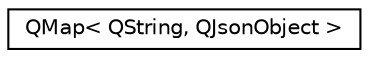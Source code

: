 digraph "类继承关系图"
{
  edge [fontname="Helvetica",fontsize="10",labelfontname="Helvetica",labelfontsize="10"];
  node [fontname="Helvetica",fontsize="10",shape=record];
  rankdir="LR";
  Node0 [label="QMap\< QString, QJsonObject \>",height=0.2,width=0.4,color="black", fillcolor="white", style="filled",URL="$class_q_map.html"];
}
